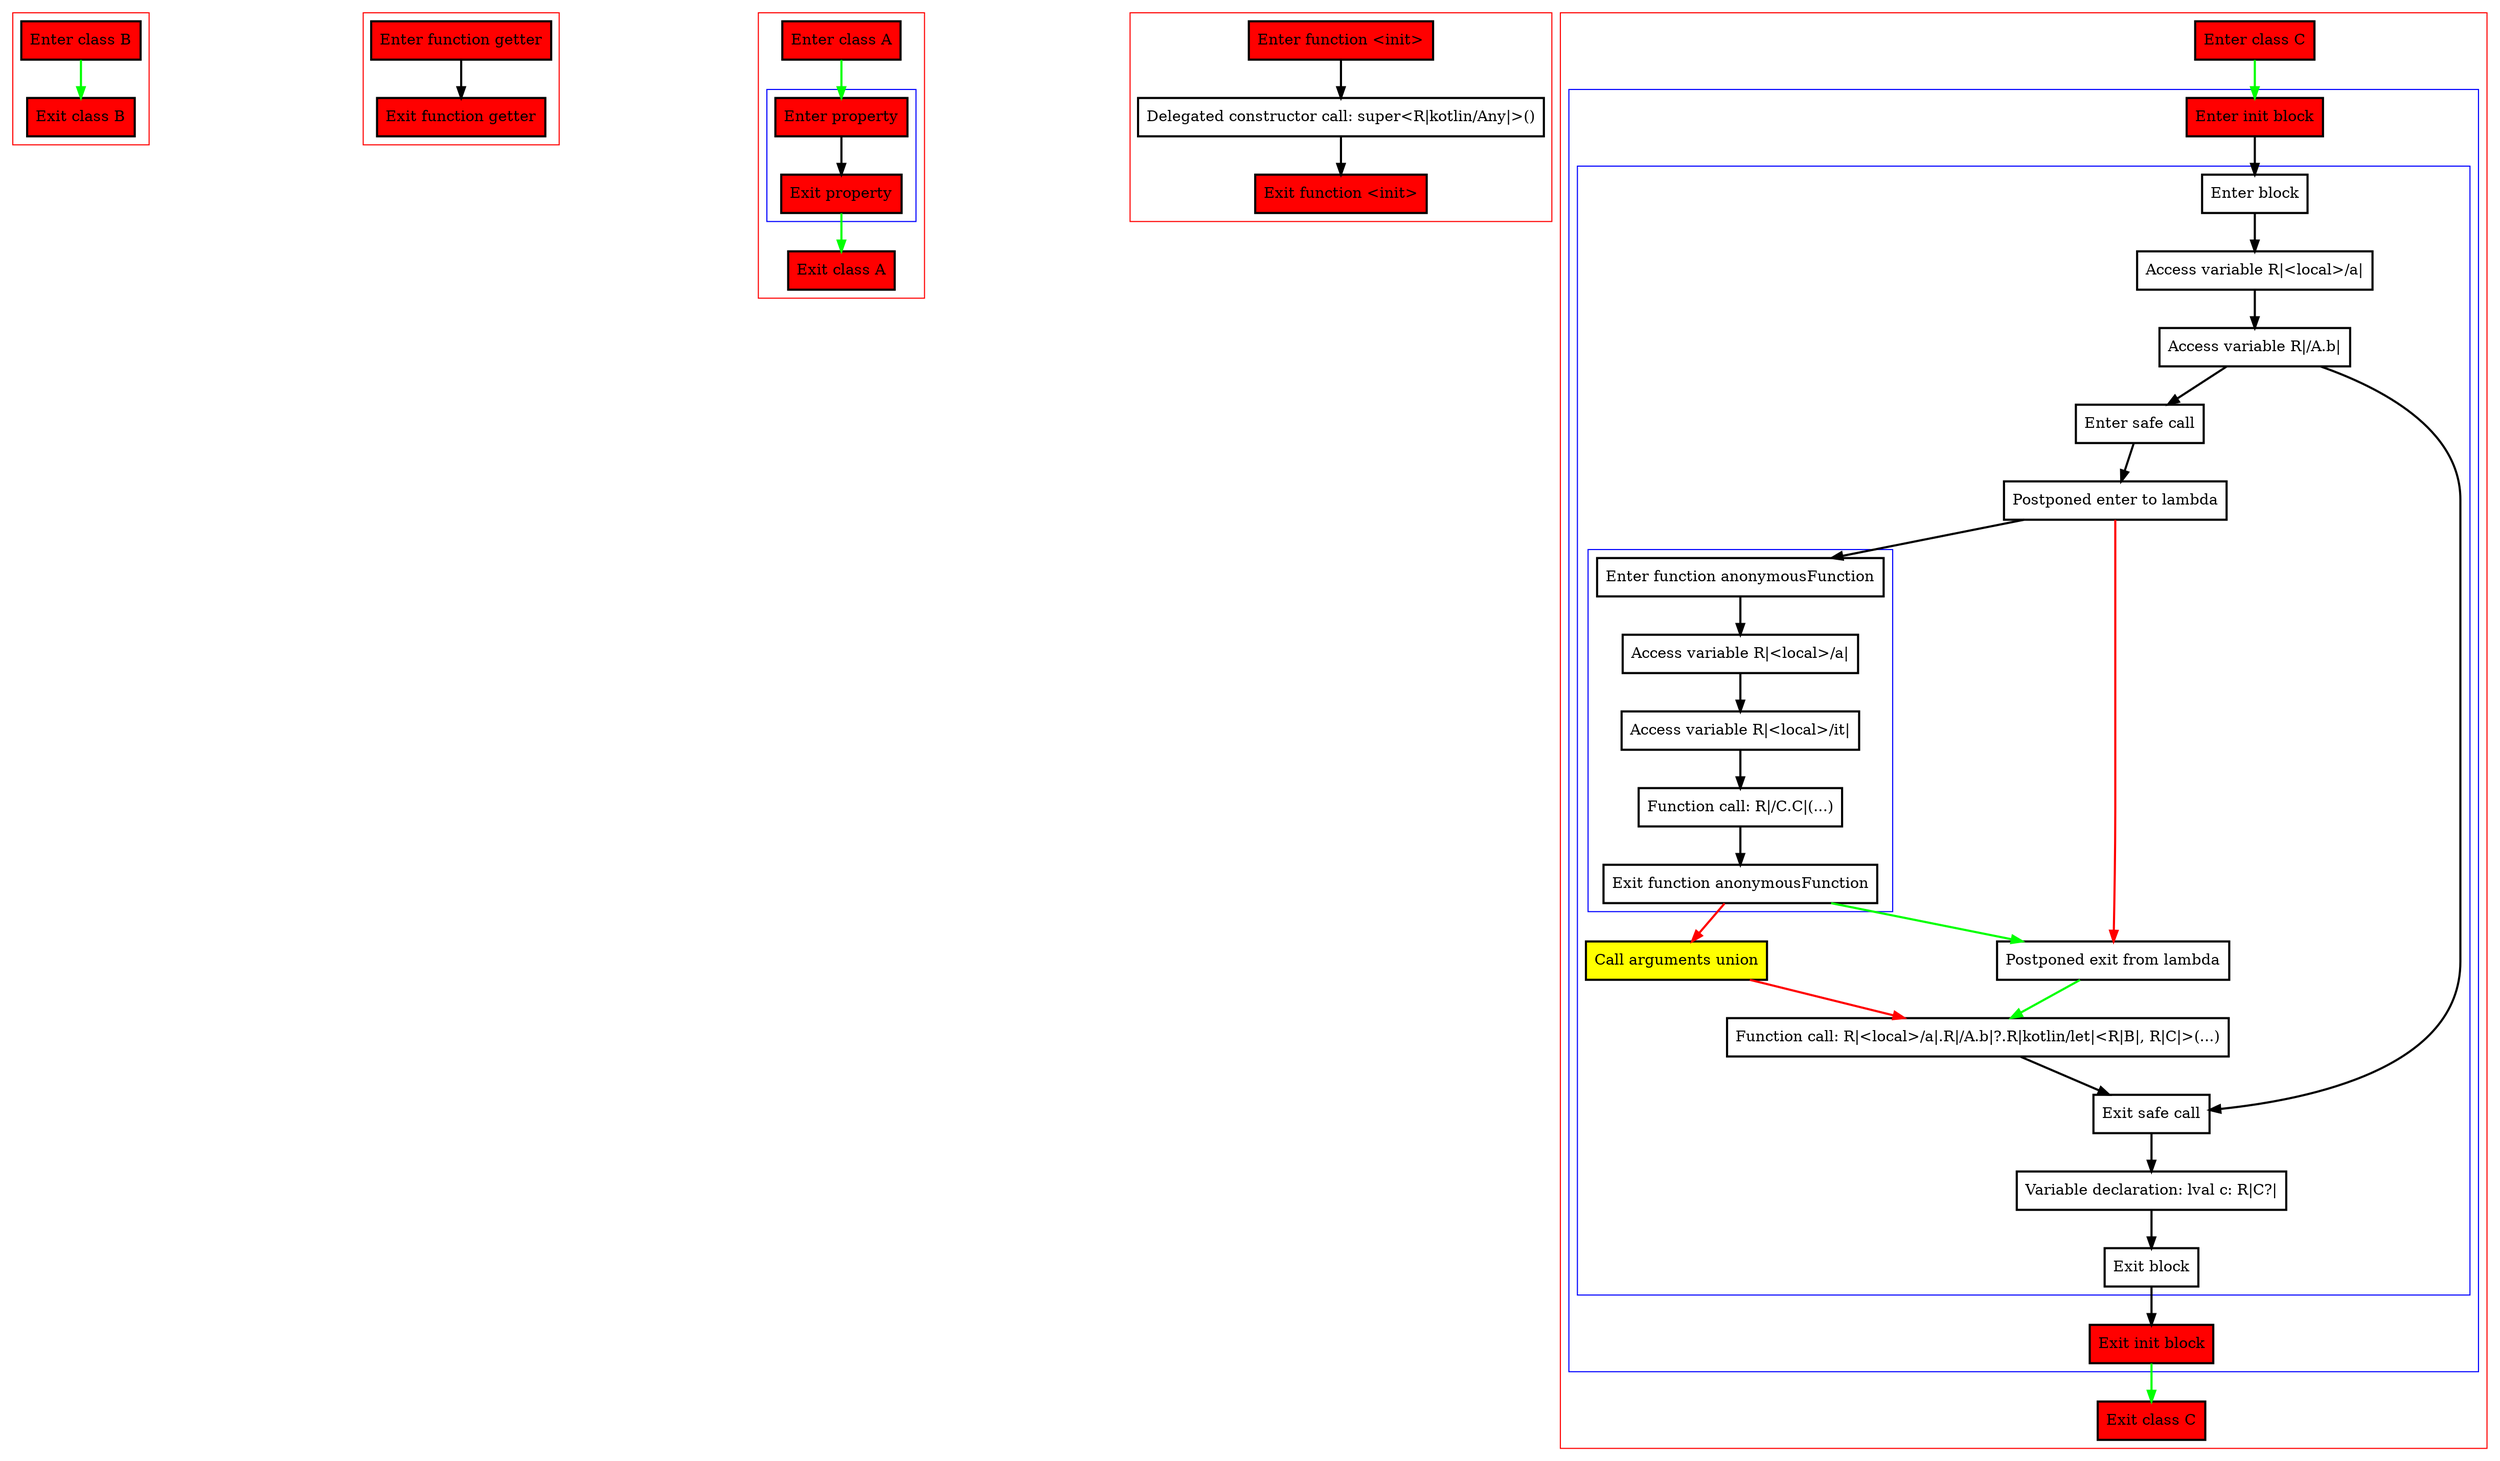digraph initBlockAndInPlaceLambda_kt {
    graph [nodesep=3]
    node [shape=box penwidth=2]
    edge [penwidth=2]

    subgraph cluster_0 {
        color=red
        0 [label="Enter class B" style="filled" fillcolor=red];
        1 [label="Exit class B" style="filled" fillcolor=red];
    }
    0 -> {1} [color=green];

    subgraph cluster_1 {
        color=red
        2 [label="Enter function getter" style="filled" fillcolor=red];
        3 [label="Exit function getter" style="filled" fillcolor=red];
    }
    2 -> {3};

    subgraph cluster_2 {
        color=red
        6 [label="Enter class A" style="filled" fillcolor=red];
        subgraph cluster_3 {
            color=blue
            4 [label="Enter property" style="filled" fillcolor=red];
            5 [label="Exit property" style="filled" fillcolor=red];
        }
        7 [label="Exit class A" style="filled" fillcolor=red];
    }
    6 -> {4} [color=green];
    4 -> {5};
    5 -> {7} [color=green];

    subgraph cluster_4 {
        color=red
        8 [label="Enter function <init>" style="filled" fillcolor=red];
        10 [label="Delegated constructor call: super<R|kotlin/Any|>()"];
        9 [label="Exit function <init>" style="filled" fillcolor=red];
    }
    8 -> {10};
    10 -> {9};

    subgraph cluster_5 {
        color=red
        29 [label="Enter class C" style="filled" fillcolor=red];
        subgraph cluster_6 {
            color=blue
            11 [label="Enter init block" style="filled" fillcolor=red];
            subgraph cluster_7 {
                color=blue
                13 [label="Enter block"];
                14 [label="Access variable R|<local>/a|"];
                15 [label="Access variable R|/A.b|"];
                16 [label="Enter safe call"];
                18 [label="Postponed enter to lambda"];
                subgraph cluster_8 {
                    color=blue
                    20 [label="Enter function anonymousFunction"];
                    22 [label="Access variable R|<local>/a|"];
                    23 [label="Access variable R|<local>/it|"];
                    24 [label="Function call: R|/C.C|(...)"];
                    21 [label="Exit function anonymousFunction"];
                }
                26 [label="Call arguments union" style="filled" fillcolor=yellow];
                19 [label="Postponed exit from lambda"];
                25 [label="Function call: R|<local>/a|.R|/A.b|?.R|kotlin/let|<R|B|, R|C|>(...)"];
                17 [label="Exit safe call"];
                27 [label="Variable declaration: lval c: R|C?|"];
                28 [label="Exit block"];
            }
            12 [label="Exit init block" style="filled" fillcolor=red];
        }
        30 [label="Exit class C" style="filled" fillcolor=red];
    }
    29 -> {11} [color=green];
    11 -> {13};
    12 -> {30} [color=green];
    13 -> {14};
    14 -> {15};
    15 -> {16 17};
    16 -> {18};
    17 -> {27};
    18 -> {20};
    18 -> {19} [color=red];
    19 -> {25} [color=green];
    20 -> {22};
    21 -> {19} [color=green];
    21 -> {26} [color=red];
    22 -> {23};
    23 -> {24};
    24 -> {21};
    25 -> {17};
    26 -> {25} [color=red];
    27 -> {28};
    28 -> {12};

}
